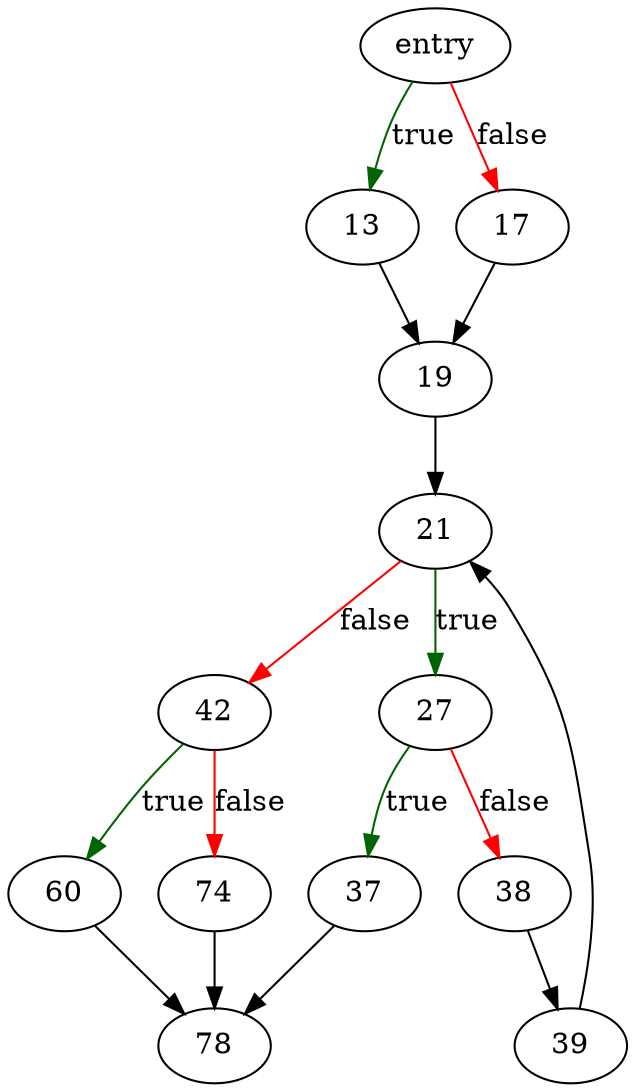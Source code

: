 digraph "sqlite3VtabMakeWritable" {
	// Node definitions.
	2 [label=entry];
	13;
	17;
	19;
	21;
	27;
	37;
	38;
	39;
	42;
	60;
	74;
	78;

	// Edge definitions.
	2 -> 13 [
		color=darkgreen
		label=true
	];
	2 -> 17 [
		color=red
		label=false
	];
	13 -> 19;
	17 -> 19;
	19 -> 21;
	21 -> 27 [
		color=darkgreen
		label=true
	];
	21 -> 42 [
		color=red
		label=false
	];
	27 -> 37 [
		color=darkgreen
		label=true
	];
	27 -> 38 [
		color=red
		label=false
	];
	37 -> 78;
	38 -> 39;
	39 -> 21;
	42 -> 60 [
		color=darkgreen
		label=true
	];
	42 -> 74 [
		color=red
		label=false
	];
	60 -> 78;
	74 -> 78;
}